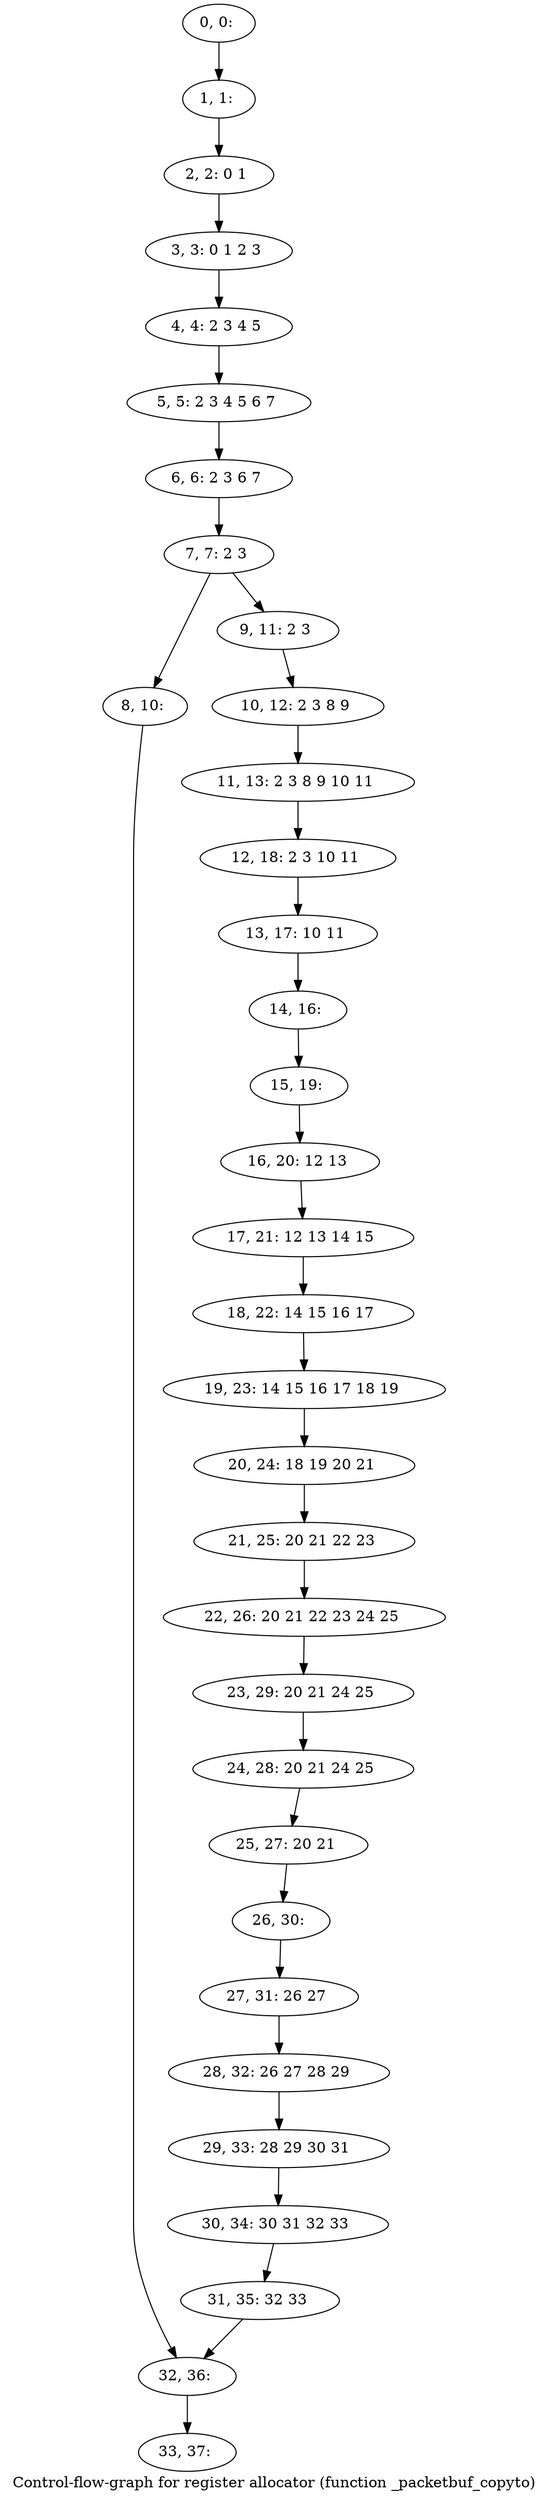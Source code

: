 digraph G {
graph [label="Control-flow-graph for register allocator (function _packetbuf_copyto)"]
0[label="0, 0: "];
1[label="1, 1: "];
2[label="2, 2: 0 1 "];
3[label="3, 3: 0 1 2 3 "];
4[label="4, 4: 2 3 4 5 "];
5[label="5, 5: 2 3 4 5 6 7 "];
6[label="6, 6: 2 3 6 7 "];
7[label="7, 7: 2 3 "];
8[label="8, 10: "];
9[label="9, 11: 2 3 "];
10[label="10, 12: 2 3 8 9 "];
11[label="11, 13: 2 3 8 9 10 11 "];
12[label="12, 18: 2 3 10 11 "];
13[label="13, 17: 10 11 "];
14[label="14, 16: "];
15[label="15, 19: "];
16[label="16, 20: 12 13 "];
17[label="17, 21: 12 13 14 15 "];
18[label="18, 22: 14 15 16 17 "];
19[label="19, 23: 14 15 16 17 18 19 "];
20[label="20, 24: 18 19 20 21 "];
21[label="21, 25: 20 21 22 23 "];
22[label="22, 26: 20 21 22 23 24 25 "];
23[label="23, 29: 20 21 24 25 "];
24[label="24, 28: 20 21 24 25 "];
25[label="25, 27: 20 21 "];
26[label="26, 30: "];
27[label="27, 31: 26 27 "];
28[label="28, 32: 26 27 28 29 "];
29[label="29, 33: 28 29 30 31 "];
30[label="30, 34: 30 31 32 33 "];
31[label="31, 35: 32 33 "];
32[label="32, 36: "];
33[label="33, 37: "];
0->1 ;
1->2 ;
2->3 ;
3->4 ;
4->5 ;
5->6 ;
6->7 ;
7->8 ;
7->9 ;
8->32 ;
9->10 ;
10->11 ;
11->12 ;
12->13 ;
13->14 ;
14->15 ;
15->16 ;
16->17 ;
17->18 ;
18->19 ;
19->20 ;
20->21 ;
21->22 ;
22->23 ;
23->24 ;
24->25 ;
25->26 ;
26->27 ;
27->28 ;
28->29 ;
29->30 ;
30->31 ;
31->32 ;
32->33 ;
}
